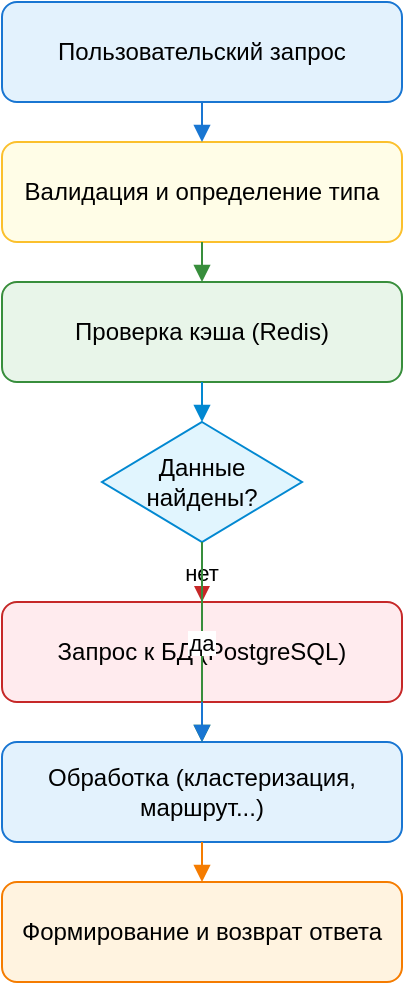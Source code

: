 <mxfile version="21.7.5" type="device">
  <diagram id="request-flow-simple" name="Обработка запроса (упрощённо)">
    <mxGraphModel dx="1200" dy="800" grid="1" gridSize="10" guides="1" tooltips="1" connect="1" arrows="1" fold="1" page="1" pageScale="1" pageWidth="827" pageHeight="1169" math="0" shadow="0">
      <root>
        <mxCell id="0"/>
        <mxCell id="1" parent="0"/>
        
        <!-- Пользовательский запрос -->
        <mxCell id="req" value="Пользовательский запрос" style="rounded=1;whiteSpace=wrap;html=1;fillColor=#E3F2FD;strokeColor=#1976D2;" vertex="1" parent="1">
          <mxGeometry x="120" y="40" width="200" height="50" as="geometry"/>
        </mxCell>
        <!-- Валидация -->
        <mxCell id="val" value="Валидация и определение типа" style="rounded=1;whiteSpace=wrap;html=1;fillColor=#FFFDE7;strokeColor=#FBC02D;" vertex="1" parent="1">
          <mxGeometry x="120" y="110" width="200" height="50" as="geometry"/>
        </mxCell>
        <!-- Кэш -->
        <mxCell id="cache" value="Проверка кэша (Redis)" style="rounded=1;whiteSpace=wrap;html=1;fillColor=#E8F5E9;strokeColor=#388E3C;" vertex="1" parent="1">
          <mxGeometry x="120" y="180" width="200" height="50" as="geometry"/>
        </mxCell>
        <!-- Решение -->
        <mxCell id="decision" value="Данные найдены?" style="rhombus;whiteSpace=wrap;html=1;fillColor=#E1F5FE;strokeColor=#0288D1;" vertex="1" parent="1">
          <mxGeometry x="170" y="250" width="100" height="60" as="geometry"/>
        </mxCell>
        <!-- БД -->
        <mxCell id="db" value="Запрос к БД (PostgreSQL)" style="rounded=1;whiteSpace=wrap;html=1;fillColor=#FFEBEE;strokeColor=#C62828;" vertex="1" parent="1">
          <mxGeometry x="120" y="340" width="200" height="50" as="geometry"/>
        </mxCell>
        <!-- Обработка -->
        <mxCell id="proc" value="Обработка (кластеризация, маршрут...)" style="rounded=1;whiteSpace=wrap;html=1;fillColor=#E3F2FD;strokeColor=#1976D2;" vertex="1" parent="1">
          <mxGeometry x="120" y="410" width="200" height="50" as="geometry"/>
        </mxCell>
        <!-- Ответ -->
        <mxCell id="resp" value="Формирование и возврат ответа" style="rounded=1;whiteSpace=wrap;html=1;fillColor=#FFF3E0;strokeColor=#F57C00;" vertex="1" parent="1">
          <mxGeometry x="120" y="480" width="200" height="50" as="geometry"/>
        </mxCell>
        <!-- Стрелки -->
        <mxCell id="e1" style="edgeStyle=orthogonalEdgeStyle;endArrow=block;endFill=1;strokeColor=#1976D2;" edge="1" parent="1" source="req" target="val">
          <mxGeometry relative="1" as="geometry"/>
        </mxCell>
        <mxCell id="e2" style="edgeStyle=orthogonalEdgeStyle;endArrow=block;endFill=1;strokeColor=#388E3C;" edge="1" parent="1" source="val" target="cache">
          <mxGeometry relative="1" as="geometry"/>
        </mxCell>
        <mxCell id="e3" style="edgeStyle=orthogonalEdgeStyle;endArrow=block;endFill=1;strokeColor=#0288D1;" edge="1" parent="1" source="cache" target="decision">
          <mxGeometry relative="1" as="geometry"/>
        </mxCell>
        <mxCell id="e4" value="нет" style="edgeStyle=orthogonalEdgeStyle;endArrow=block;endFill=1;strokeColor=#C62828;" edge="1" parent="1" source="decision" target="db">
          <mxGeometry relative="1" as="geometry"/>
        </mxCell>
        <mxCell id="e5" value="да" style="edgeStyle=orthogonalEdgeStyle;endArrow=block;endFill=1;strokeColor=#388E3C;" edge="1" parent="1" source="decision" target="proc">
          <mxGeometry relative="1" as="geometry"/>
        </mxCell>
        <mxCell id="e6" style="edgeStyle=orthogonalEdgeStyle;endArrow=block;endFill=1;strokeColor=#1976D2;" edge="1" parent="1" source="db" target="proc">
          <mxGeometry relative="1" as="geometry"/>
        </mxCell>
        <mxCell id="e7" style="edgeStyle=orthogonalEdgeStyle;endArrow=block;endFill=1;strokeColor=#F57C00;" edge="1" parent="1" source="proc" target="resp">
          <mxGeometry relative="1" as="geometry"/>
        </mxCell>
      </root>
    </mxGraphModel>
  </diagram>
</mxfile> 